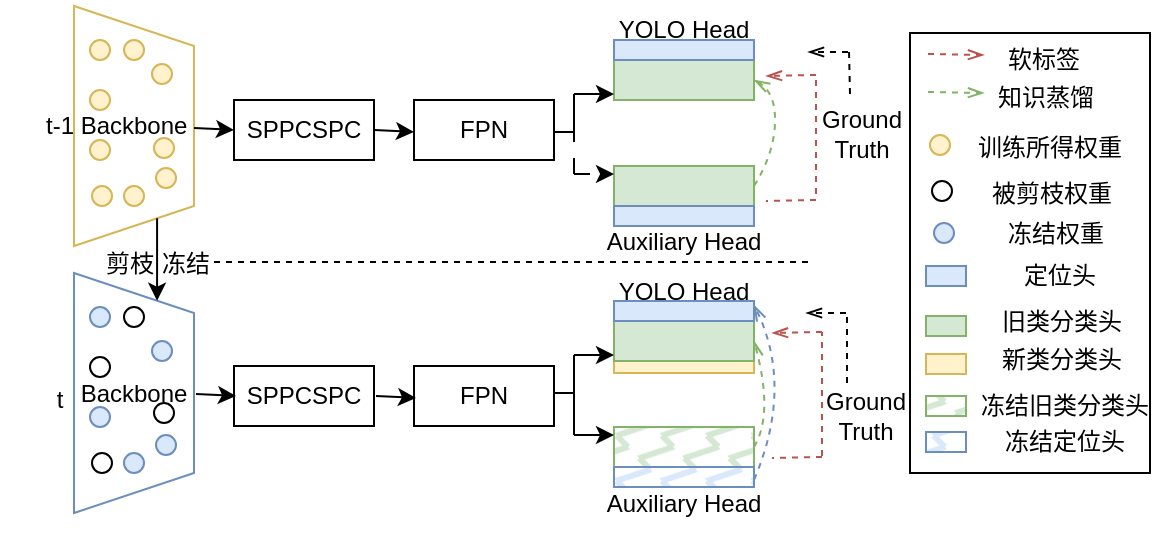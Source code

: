 <mxfile version="26.2.9">
  <diagram name="第 1 页" id="s1LWrDWdbQbL3kdiXLgF">
    <mxGraphModel dx="780" dy="478" grid="1" gridSize="10" guides="1" tooltips="1" connect="1" arrows="1" fold="1" page="1" pageScale="1" pageWidth="827" pageHeight="1169" math="0" shadow="0">
      <root>
        <mxCell id="0" />
        <mxCell id="1" parent="0" />
        <mxCell id="9VfdXWEw196weP1StKXh-1" value="" style="rounded=0;whiteSpace=wrap;html=1;" vertex="1" parent="1">
          <mxGeometry x="608" y="169.5" width="120" height="220" as="geometry" />
        </mxCell>
        <mxCell id="9VfdXWEw196weP1StKXh-2" value="SPPCSPC" style="rounded=0;whiteSpace=wrap;html=1;" vertex="1" parent="1">
          <mxGeometry x="270" y="336" width="70" height="30" as="geometry" />
        </mxCell>
        <mxCell id="9VfdXWEw196weP1StKXh-3" value="FPN" style="rounded=0;whiteSpace=wrap;html=1;" vertex="1" parent="1">
          <mxGeometry x="360" y="336" width="70" height="30" as="geometry" />
        </mxCell>
        <mxCell id="9VfdXWEw196weP1StKXh-4" value="" style="shape=trapezoid;perimeter=trapezoidPerimeter;whiteSpace=wrap;html=1;fixedSize=1;rotation=90;fillColor=#FFFFFF;strokeColor=#d6b656;" vertex="1" parent="1">
          <mxGeometry x="160" y="186" width="120" height="60" as="geometry" />
        </mxCell>
        <mxCell id="9VfdXWEw196weP1StKXh-5" value="SPPCSPC" style="rounded=0;whiteSpace=wrap;html=1;" vertex="1" parent="1">
          <mxGeometry x="270" y="203" width="70" height="30" as="geometry" />
        </mxCell>
        <mxCell id="9VfdXWEw196weP1StKXh-6" value="FPN" style="rounded=0;whiteSpace=wrap;html=1;" vertex="1" parent="1">
          <mxGeometry x="360" y="203" width="70" height="30" as="geometry" />
        </mxCell>
        <mxCell id="9VfdXWEw196weP1StKXh-7" value="" style="rounded=0;whiteSpace=wrap;html=1;fillColor=#d5e8d4;strokeColor=#82b366;" vertex="1" parent="1">
          <mxGeometry x="460" y="236" width="70" height="20" as="geometry" />
        </mxCell>
        <mxCell id="9VfdXWEw196weP1StKXh-8" value="Auxiliary Head" style="text;strokeColor=none;align=center;fillColor=none;html=1;verticalAlign=middle;whiteSpace=wrap;rounded=0;" vertex="1" parent="1">
          <mxGeometry x="455" y="258.5" width="80" height="30" as="geometry" />
        </mxCell>
        <mxCell id="9VfdXWEw196weP1StKXh-9" value="" style="rounded=0;whiteSpace=wrap;html=1;fillColor=#dae8fc;strokeColor=#6c8ebf;" vertex="1" parent="1">
          <mxGeometry x="460" y="256" width="70" height="10" as="geometry" />
        </mxCell>
        <mxCell id="9VfdXWEw196weP1StKXh-10" value="" style="rounded=0;whiteSpace=wrap;html=1;fillColor=#d5e8d4;strokeColor=#82b366;" vertex="1" parent="1">
          <mxGeometry x="460" y="183" width="70" height="20" as="geometry" />
        </mxCell>
        <mxCell id="9VfdXWEw196weP1StKXh-11" value="" style="rounded=0;whiteSpace=wrap;html=1;fillColor=#dae8fc;strokeColor=#6c8ebf;" vertex="1" parent="1">
          <mxGeometry x="460" y="173" width="70" height="10" as="geometry" />
        </mxCell>
        <mxCell id="9VfdXWEw196weP1StKXh-12" value="" style="curved=1;endArrow=openThin;html=1;rounded=0;entryX=1;entryY=0.5;entryDx=0;entryDy=0;fillColor=#d5e8d4;strokeColor=#82b366;dashed=1;endFill=0;exitX=1;exitY=0.5;exitDx=0;exitDy=0;" edge="1" parent="1" source="9VfdXWEw196weP1StKXh-7" target="9VfdXWEw196weP1StKXh-10">
          <mxGeometry width="50" height="50" relative="1" as="geometry">
            <mxPoint x="531" y="267" as="sourcePoint" />
            <mxPoint x="581" y="217" as="targetPoint" />
            <Array as="points">
              <mxPoint x="540" y="230" />
              <mxPoint x="541" y="199" />
            </Array>
          </mxGeometry>
        </mxCell>
        <mxCell id="9VfdXWEw196weP1StKXh-13" value="YOLO&amp;nbsp;Head" style="text;strokeColor=none;align=center;fillColor=none;html=1;verticalAlign=middle;whiteSpace=wrap;rounded=0;" vertex="1" parent="1">
          <mxGeometry x="465" y="153" width="60" height="30" as="geometry" />
        </mxCell>
        <mxCell id="9VfdXWEw196weP1StKXh-14" value="Ground&lt;div&gt;Truth&lt;/div&gt;" style="text;strokeColor=none;align=center;fillColor=none;html=1;verticalAlign=middle;whiteSpace=wrap;rounded=0;" vertex="1" parent="1">
          <mxGeometry x="554" y="205" width="60" height="30" as="geometry" />
        </mxCell>
        <mxCell id="9VfdXWEw196weP1StKXh-15" value="" style="endArrow=none;html=1;rounded=0;dashed=1;" edge="1" parent="1">
          <mxGeometry width="50" height="50" relative="1" as="geometry">
            <mxPoint x="578" y="200" as="sourcePoint" />
            <mxPoint x="577.5" y="178" as="targetPoint" />
          </mxGeometry>
        </mxCell>
        <mxCell id="9VfdXWEw196weP1StKXh-16" value="" style="endArrow=openThin;html=1;rounded=0;dashed=1;endFill=0;" edge="1" parent="1">
          <mxGeometry width="50" height="50" relative="1" as="geometry">
            <mxPoint x="577" y="179" as="sourcePoint" />
            <mxPoint x="557" y="179" as="targetPoint" />
          </mxGeometry>
        </mxCell>
        <mxCell id="9VfdXWEw196weP1StKXh-17" value="软标签" style="text;strokeColor=none;align=center;fillColor=none;html=1;verticalAlign=middle;whiteSpace=wrap;rounded=0;" vertex="1" parent="1">
          <mxGeometry x="645" y="167.5" width="60" height="30" as="geometry" />
        </mxCell>
        <mxCell id="9VfdXWEw196weP1StKXh-18" value="" style="endArrow=none;html=1;rounded=0;dashed=1;fillColor=#f8cecc;strokeColor=#b85450;" edge="1" parent="1">
          <mxGeometry width="50" height="50" relative="1" as="geometry">
            <mxPoint x="561" y="250" as="sourcePoint" />
            <mxPoint x="561" y="190" as="targetPoint" />
          </mxGeometry>
        </mxCell>
        <mxCell id="9VfdXWEw196weP1StKXh-19" value="" style="endArrow=none;html=1;rounded=0;dashed=1;endFill=0;fillColor=#f8cecc;strokeColor=#b85450;startFill=0;" edge="1" parent="1">
          <mxGeometry width="50" height="50" relative="1" as="geometry">
            <mxPoint x="561" y="253" as="sourcePoint" />
            <mxPoint x="536" y="253.5" as="targetPoint" />
          </mxGeometry>
        </mxCell>
        <mxCell id="9VfdXWEw196weP1StKXh-20" value="" style="endArrow=openThin;html=1;rounded=0;dashed=1;endFill=0;fillColor=#f8cecc;strokeColor=#b85450;" edge="1" parent="1">
          <mxGeometry width="50" height="50" relative="1" as="geometry">
            <mxPoint x="561" y="190.5" as="sourcePoint" />
            <mxPoint x="536" y="191" as="targetPoint" />
          </mxGeometry>
        </mxCell>
        <mxCell id="9VfdXWEw196weP1StKXh-21" value="Backbone" style="text;strokeColor=none;align=center;fillColor=none;html=1;verticalAlign=middle;whiteSpace=wrap;rounded=0;" vertex="1" parent="1">
          <mxGeometry x="190" y="201" width="60" height="30" as="geometry" />
        </mxCell>
        <mxCell id="9VfdXWEw196weP1StKXh-22" value="" style="endArrow=none;dashed=1;html=1;rounded=0;" edge="1" parent="1">
          <mxGeometry width="50" height="50" relative="1" as="geometry">
            <mxPoint x="260" y="284" as="sourcePoint" />
            <mxPoint x="560" y="284" as="targetPoint" />
          </mxGeometry>
        </mxCell>
        <mxCell id="9VfdXWEw196weP1StKXh-23" value="" style="ellipse;whiteSpace=wrap;html=1;aspect=fixed;fillColor=#fff2cc;strokeColor=#d6b656;" vertex="1" parent="1">
          <mxGeometry x="198" y="173" width="10" height="10" as="geometry" />
        </mxCell>
        <mxCell id="9VfdXWEw196weP1StKXh-24" value="" style="ellipse;whiteSpace=wrap;html=1;aspect=fixed;fillColor=#fff2cc;strokeColor=#d6b656;" vertex="1" parent="1">
          <mxGeometry x="229" y="185" width="10" height="10" as="geometry" />
        </mxCell>
        <mxCell id="9VfdXWEw196weP1StKXh-25" value="" style="ellipse;whiteSpace=wrap;html=1;aspect=fixed;fillColor=#fff2cc;strokeColor=#d6b656;" vertex="1" parent="1">
          <mxGeometry x="198" y="198" width="10" height="10" as="geometry" />
        </mxCell>
        <mxCell id="9VfdXWEw196weP1StKXh-26" value="" style="ellipse;whiteSpace=wrap;html=1;aspect=fixed;fillColor=#fff2cc;strokeColor=#d6b656;" vertex="1" parent="1">
          <mxGeometry x="230" y="222" width="10" height="10" as="geometry" />
        </mxCell>
        <mxCell id="9VfdXWEw196weP1StKXh-27" value="" style="ellipse;whiteSpace=wrap;html=1;aspect=fixed;fillColor=#fff2cc;strokeColor=#d6b656;" vertex="1" parent="1">
          <mxGeometry x="198" y="223" width="10" height="10" as="geometry" />
        </mxCell>
        <mxCell id="9VfdXWEw196weP1StKXh-28" value="" style="ellipse;whiteSpace=wrap;html=1;aspect=fixed;fillColor=#fff2cc;strokeColor=#d6b656;" vertex="1" parent="1">
          <mxGeometry x="231" y="237" width="10" height="10" as="geometry" />
        </mxCell>
        <mxCell id="9VfdXWEw196weP1StKXh-29" value="" style="ellipse;whiteSpace=wrap;html=1;aspect=fixed;fillColor=#fff2cc;strokeColor=#d6b656;" vertex="1" parent="1">
          <mxGeometry x="199" y="246" width="10" height="10" as="geometry" />
        </mxCell>
        <mxCell id="9VfdXWEw196weP1StKXh-30" value="" style="ellipse;whiteSpace=wrap;html=1;aspect=fixed;fillColor=#fff2cc;strokeColor=#d6b656;" vertex="1" parent="1">
          <mxGeometry x="215" y="246" width="10" height="10" as="geometry" />
        </mxCell>
        <mxCell id="9VfdXWEw196weP1StKXh-31" value="" style="ellipse;whiteSpace=wrap;html=1;aspect=fixed;fillColor=#fff2cc;strokeColor=#d6b656;" vertex="1" parent="1">
          <mxGeometry x="215" y="173" width="10" height="10" as="geometry" />
        </mxCell>
        <mxCell id="9VfdXWEw196weP1StKXh-32" value="" style="shape=trapezoid;perimeter=trapezoidPerimeter;whiteSpace=wrap;html=1;fixedSize=1;rotation=90;fillColor=#FFFFFF;strokeColor=#6c8ebf;" vertex="1" parent="1">
          <mxGeometry x="160" y="319.5" width="120" height="60" as="geometry" />
        </mxCell>
        <mxCell id="9VfdXWEw196weP1StKXh-33" value="Backbone" style="text;strokeColor=none;align=center;fillColor=none;html=1;verticalAlign=middle;whiteSpace=wrap;rounded=0;" vertex="1" parent="1">
          <mxGeometry x="190" y="334.5" width="60" height="30" as="geometry" />
        </mxCell>
        <mxCell id="9VfdXWEw196weP1StKXh-34" value="" style="ellipse;whiteSpace=wrap;html=1;aspect=fixed;fillColor=#dae8fc;strokeColor=#6c8ebf;" vertex="1" parent="1">
          <mxGeometry x="198" y="306.5" width="10" height="10" as="geometry" />
        </mxCell>
        <mxCell id="9VfdXWEw196weP1StKXh-35" value="" style="ellipse;whiteSpace=wrap;html=1;aspect=fixed;fillColor=#dae8fc;strokeColor=#6c8ebf;" vertex="1" parent="1">
          <mxGeometry x="229" y="323.5" width="10" height="10" as="geometry" />
        </mxCell>
        <mxCell id="9VfdXWEw196weP1StKXh-36" value="" style="ellipse;whiteSpace=wrap;html=1;aspect=fixed;" vertex="1" parent="1">
          <mxGeometry x="198" y="331.5" width="10" height="10" as="geometry" />
        </mxCell>
        <mxCell id="9VfdXWEw196weP1StKXh-37" value="" style="ellipse;whiteSpace=wrap;html=1;aspect=fixed;" vertex="1" parent="1">
          <mxGeometry x="230" y="354.5" width="10" height="10" as="geometry" />
        </mxCell>
        <mxCell id="9VfdXWEw196weP1StKXh-38" value="" style="ellipse;whiteSpace=wrap;html=1;aspect=fixed;fillColor=#dae8fc;strokeColor=#6c8ebf;" vertex="1" parent="1">
          <mxGeometry x="198" y="356.5" width="10" height="10" as="geometry" />
        </mxCell>
        <mxCell id="9VfdXWEw196weP1StKXh-39" value="" style="ellipse;whiteSpace=wrap;html=1;aspect=fixed;fillColor=#dae8fc;strokeColor=#6c8ebf;" vertex="1" parent="1">
          <mxGeometry x="231" y="370.5" width="10" height="10" as="geometry" />
        </mxCell>
        <mxCell id="9VfdXWEw196weP1StKXh-40" value="" style="ellipse;whiteSpace=wrap;html=1;aspect=fixed;" vertex="1" parent="1">
          <mxGeometry x="199" y="379.5" width="10" height="10" as="geometry" />
        </mxCell>
        <mxCell id="9VfdXWEw196weP1StKXh-41" value="" style="ellipse;whiteSpace=wrap;html=1;aspect=fixed;fillColor=#dae8fc;strokeColor=#6c8ebf;" vertex="1" parent="1">
          <mxGeometry x="215" y="379.5" width="10" height="10" as="geometry" />
        </mxCell>
        <mxCell id="9VfdXWEw196weP1StKXh-42" value="" style="ellipse;whiteSpace=wrap;html=1;aspect=fixed;fillColor=#FFFFFF;" vertex="1" parent="1">
          <mxGeometry x="215" y="306.5" width="10" height="10" as="geometry" />
        </mxCell>
        <mxCell id="9VfdXWEw196weP1StKXh-43" value="" style="endArrow=classic;html=1;rounded=0;entryX=0;entryY=0.5;entryDx=0;entryDy=0;" edge="1" parent="1" target="9VfdXWEw196weP1StKXh-5">
          <mxGeometry width="50" height="50" relative="1" as="geometry">
            <mxPoint x="250" y="217" as="sourcePoint" />
            <mxPoint x="259" y="218" as="targetPoint" />
          </mxGeometry>
        </mxCell>
        <mxCell id="9VfdXWEw196weP1StKXh-44" value="" style="endArrow=classic;html=1;rounded=0;entryX=0;entryY=0.5;entryDx=0;entryDy=0;" edge="1" parent="1">
          <mxGeometry width="50" height="50" relative="1" as="geometry">
            <mxPoint x="251" y="350" as="sourcePoint" />
            <mxPoint x="271" y="351" as="targetPoint" />
          </mxGeometry>
        </mxCell>
        <mxCell id="9VfdXWEw196weP1StKXh-45" value="" style="endArrow=classic;html=1;rounded=0;entryX=0;entryY=0.5;entryDx=0;entryDy=0;" edge="1" parent="1">
          <mxGeometry width="50" height="50" relative="1" as="geometry">
            <mxPoint x="340" y="218" as="sourcePoint" />
            <mxPoint x="360" y="219" as="targetPoint" />
          </mxGeometry>
        </mxCell>
        <mxCell id="9VfdXWEw196weP1StKXh-46" value="" style="endArrow=classic;html=1;rounded=0;entryX=0;entryY=0.5;entryDx=0;entryDy=0;" edge="1" parent="1">
          <mxGeometry width="50" height="50" relative="1" as="geometry">
            <mxPoint x="341" y="351" as="sourcePoint" />
            <mxPoint x="361" y="352" as="targetPoint" />
          </mxGeometry>
        </mxCell>
        <mxCell id="9VfdXWEw196weP1StKXh-47" value="" style="endArrow=none;html=1;rounded=0;startSize=6;" edge="1" parent="1">
          <mxGeometry width="50" height="50" relative="1" as="geometry">
            <mxPoint x="440" y="220" as="sourcePoint" />
            <mxPoint x="440" y="200" as="targetPoint" />
          </mxGeometry>
        </mxCell>
        <mxCell id="9VfdXWEw196weP1StKXh-48" value="" style="endArrow=classic;html=1;rounded=0;entryX=0;entryY=0.5;entryDx=0;entryDy=0;" edge="1" parent="1">
          <mxGeometry width="50" height="50" relative="1" as="geometry">
            <mxPoint x="440" y="200" as="sourcePoint" />
            <mxPoint x="460" y="200" as="targetPoint" />
          </mxGeometry>
        </mxCell>
        <mxCell id="9VfdXWEw196weP1StKXh-49" value="" style="endArrow=classic;html=1;rounded=0;entryX=0;entryY=0.5;entryDx=0;entryDy=0;dashed=1;dashPattern=8 8;" edge="1" parent="1">
          <mxGeometry width="50" height="50" relative="1" as="geometry">
            <mxPoint x="440" y="240" as="sourcePoint" />
            <mxPoint x="460" y="240" as="targetPoint" />
          </mxGeometry>
        </mxCell>
        <mxCell id="9VfdXWEw196weP1StKXh-50" value="" style="endArrow=none;html=1;rounded=0;" edge="1" parent="1">
          <mxGeometry width="50" height="50" relative="1" as="geometry">
            <mxPoint x="430" y="219" as="sourcePoint" />
            <mxPoint x="440" y="219" as="targetPoint" />
          </mxGeometry>
        </mxCell>
        <mxCell id="9VfdXWEw196weP1StKXh-51" value="" style="rounded=0;whiteSpace=wrap;html=1;fillColor=#d5e8d4;strokeColor=#82b366;gradientColor=none;fillStyle=zigzag-line;" vertex="1" parent="1">
          <mxGeometry x="460" y="366.5" width="70" height="20" as="geometry" />
        </mxCell>
        <mxCell id="9VfdXWEw196weP1StKXh-53" value="" style="rounded=0;whiteSpace=wrap;html=1;fillColor=#dae8fc;strokeColor=#6c8ebf;fillStyle=zigzag-line;" vertex="1" parent="1">
          <mxGeometry x="460" y="386.5" width="70" height="10" as="geometry" />
        </mxCell>
        <mxCell id="9VfdXWEw196weP1StKXh-54" value="" style="rounded=0;whiteSpace=wrap;html=1;fillColor=#fff2cc;strokeColor=#d6b656;" vertex="1" parent="1">
          <mxGeometry x="460" y="333.5" width="70" height="6" as="geometry" />
        </mxCell>
        <mxCell id="9VfdXWEw196weP1StKXh-55" value="" style="rounded=0;whiteSpace=wrap;html=1;fillColor=#d5e8d4;strokeColor=#82b366;" vertex="1" parent="1">
          <mxGeometry x="460" y="313.5" width="70" height="20" as="geometry" />
        </mxCell>
        <mxCell id="9VfdXWEw196weP1StKXh-56" value="" style="rounded=0;whiteSpace=wrap;html=1;fillColor=#dae8fc;strokeColor=#6c8ebf;" vertex="1" parent="1">
          <mxGeometry x="460" y="303.5" width="70" height="10" as="geometry" />
        </mxCell>
        <mxCell id="9VfdXWEw196weP1StKXh-57" value="" style="curved=1;endArrow=openThin;html=1;rounded=0;entryX=1;entryY=0.5;entryDx=0;entryDy=0;fillColor=#d5e8d4;strokeColor=#82b366;dashed=1;endFill=0;exitX=1;exitY=0.5;exitDx=0;exitDy=0;" edge="1" parent="1" source="9VfdXWEw196weP1StKXh-51" target="9VfdXWEw196weP1StKXh-55">
          <mxGeometry width="50" height="50" relative="1" as="geometry">
            <mxPoint x="531" y="397.5" as="sourcePoint" />
            <mxPoint x="581" y="347.5" as="targetPoint" />
            <Array as="points">
              <mxPoint x="540" y="360" />
            </Array>
          </mxGeometry>
        </mxCell>
        <mxCell id="9VfdXWEw196weP1StKXh-58" value="YOLO&amp;nbsp;Head" style="text;strokeColor=none;align=center;fillColor=none;html=1;verticalAlign=middle;whiteSpace=wrap;rounded=0;" vertex="1" parent="1">
          <mxGeometry x="465" y="283.5" width="60" height="30" as="geometry" />
        </mxCell>
        <mxCell id="9VfdXWEw196weP1StKXh-59" value="" style="endArrow=none;html=1;rounded=0;dashed=1;" edge="1" parent="1">
          <mxGeometry width="50" height="50" relative="1" as="geometry">
            <mxPoint x="576.5" y="344.5" as="sourcePoint" />
            <mxPoint x="576.5" y="308.5" as="targetPoint" />
          </mxGeometry>
        </mxCell>
        <mxCell id="9VfdXWEw196weP1StKXh-60" value="" style="endArrow=openThin;html=1;rounded=0;dashed=1;endFill=0;" edge="1" parent="1">
          <mxGeometry width="50" height="50" relative="1" as="geometry">
            <mxPoint x="576" y="309.5" as="sourcePoint" />
            <mxPoint x="556" y="309.5" as="targetPoint" />
          </mxGeometry>
        </mxCell>
        <mxCell id="9VfdXWEw196weP1StKXh-61" value="" style="endArrow=none;html=1;rounded=0;dashed=1;fillColor=#f8cecc;strokeColor=#b85450;" edge="1" parent="1">
          <mxGeometry width="50" height="50" relative="1" as="geometry">
            <mxPoint x="564" y="381" as="sourcePoint" />
            <mxPoint x="564" y="319" as="targetPoint" />
          </mxGeometry>
        </mxCell>
        <mxCell id="9VfdXWEw196weP1StKXh-62" value="" style="endArrow=none;html=1;rounded=0;dashed=1;endFill=0;fillColor=#f8cecc;strokeColor=#b85450;startFill=0;" edge="1" parent="1">
          <mxGeometry width="50" height="50" relative="1" as="geometry">
            <mxPoint x="564" y="381.5" as="sourcePoint" />
            <mxPoint x="539" y="382" as="targetPoint" />
          </mxGeometry>
        </mxCell>
        <mxCell id="9VfdXWEw196weP1StKXh-63" value="" style="endArrow=openThin;html=1;rounded=0;dashed=1;endFill=0;fillColor=#f8cecc;strokeColor=#b85450;" edge="1" parent="1">
          <mxGeometry width="50" height="50" relative="1" as="geometry">
            <mxPoint x="564" y="319" as="sourcePoint" />
            <mxPoint x="539" y="319.5" as="targetPoint" />
          </mxGeometry>
        </mxCell>
        <mxCell id="9VfdXWEw196weP1StKXh-64" value="" style="endArrow=none;html=1;rounded=0;startSize=6;" edge="1" parent="1">
          <mxGeometry width="50" height="50" relative="1" as="geometry">
            <mxPoint x="440" y="370.5" as="sourcePoint" />
            <mxPoint x="440" y="330.5" as="targetPoint" />
          </mxGeometry>
        </mxCell>
        <mxCell id="9VfdXWEw196weP1StKXh-65" value="" style="endArrow=classic;html=1;rounded=0;entryX=0;entryY=0.5;entryDx=0;entryDy=0;" edge="1" parent="1">
          <mxGeometry width="50" height="50" relative="1" as="geometry">
            <mxPoint x="440" y="330.5" as="sourcePoint" />
            <mxPoint x="460" y="330.5" as="targetPoint" />
          </mxGeometry>
        </mxCell>
        <mxCell id="9VfdXWEw196weP1StKXh-66" value="" style="endArrow=classic;html=1;rounded=0;entryX=0;entryY=0.5;entryDx=0;entryDy=0;" edge="1" parent="1">
          <mxGeometry width="50" height="50" relative="1" as="geometry">
            <mxPoint x="440" y="370.5" as="sourcePoint" />
            <mxPoint x="460" y="370.5" as="targetPoint" />
          </mxGeometry>
        </mxCell>
        <mxCell id="9VfdXWEw196weP1StKXh-67" value="" style="endArrow=none;html=1;rounded=0;" edge="1" parent="1">
          <mxGeometry width="50" height="50" relative="1" as="geometry">
            <mxPoint x="430" y="349.5" as="sourcePoint" />
            <mxPoint x="440" y="349.5" as="targetPoint" />
          </mxGeometry>
        </mxCell>
        <mxCell id="9VfdXWEw196weP1StKXh-68" value="" style="endArrow=classic;html=1;rounded=0;exitX=1;exitY=0.25;exitDx=0;exitDy=0;entryX=0;entryY=0.25;entryDx=0;entryDy=0;" edge="1" parent="1" source="9VfdXWEw196weP1StKXh-4" target="9VfdXWEw196weP1StKXh-32">
          <mxGeometry width="50" height="50" relative="1" as="geometry">
            <mxPoint x="340" y="310" as="sourcePoint" />
            <mxPoint x="390" y="260" as="targetPoint" />
          </mxGeometry>
        </mxCell>
        <mxCell id="9VfdXWEw196weP1StKXh-69" value="剪枝" style="text;strokeColor=none;align=center;fillColor=none;html=1;verticalAlign=middle;whiteSpace=wrap;rounded=0;" vertex="1" parent="1">
          <mxGeometry x="188" y="269.5" width="60" height="30" as="geometry" />
        </mxCell>
        <mxCell id="9VfdXWEw196weP1StKXh-70" value="冻结" style="text;strokeColor=none;align=center;fillColor=none;html=1;verticalAlign=middle;whiteSpace=wrap;rounded=0;" vertex="1" parent="1">
          <mxGeometry x="216" y="269.5" width="60" height="30" as="geometry" />
        </mxCell>
        <mxCell id="9VfdXWEw196weP1StKXh-71" value="&lt;div&gt;&lt;span style=&quot;background-color: transparent; color: light-dark(rgb(0, 0, 0), rgb(255, 255, 255));&quot;&gt;t-1&lt;/span&gt;&lt;/div&gt;" style="text;strokeColor=none;align=center;fillColor=none;html=1;verticalAlign=middle;whiteSpace=wrap;rounded=0;fontSize=12;fontStyle=0" vertex="1" parent="1">
          <mxGeometry x="153" y="201" width="60" height="30" as="geometry" />
        </mxCell>
        <mxCell id="9VfdXWEw196weP1StKXh-72" value="&lt;div&gt;t&lt;/div&gt;" style="text;strokeColor=none;align=center;fillColor=none;html=1;verticalAlign=middle;whiteSpace=wrap;rounded=0;" vertex="1" parent="1">
          <mxGeometry x="153" y="337.5" width="60" height="30" as="geometry" />
        </mxCell>
        <mxCell id="9VfdXWEw196weP1StKXh-73" value="" style="endArrow=openThin;html=1;rounded=0;dashed=1;endFill=0;fillColor=#f8cecc;strokeColor=#b85450;" edge="1" parent="1">
          <mxGeometry width="50" height="50" relative="1" as="geometry">
            <mxPoint x="617" y="180" as="sourcePoint" />
            <mxPoint x="645" y="180.5" as="targetPoint" />
          </mxGeometry>
        </mxCell>
        <mxCell id="9VfdXWEw196weP1StKXh-74" value="" style="endArrow=openThin;html=1;rounded=0;dashed=1;endFill=0;fillColor=#d5e8d4;strokeColor=#82b366;" edge="1" parent="1">
          <mxGeometry width="50" height="50" relative="1" as="geometry">
            <mxPoint x="617" y="199" as="sourcePoint" />
            <mxPoint x="645" y="199.5" as="targetPoint" />
          </mxGeometry>
        </mxCell>
        <mxCell id="9VfdXWEw196weP1StKXh-75" value="知识蒸馏" style="text;strokeColor=none;align=center;fillColor=none;html=1;verticalAlign=middle;whiteSpace=wrap;rounded=0;" vertex="1" parent="1">
          <mxGeometry x="646" y="186.5" width="60" height="30" as="geometry" />
        </mxCell>
        <mxCell id="9VfdXWEw196weP1StKXh-76" value="" style="ellipse;whiteSpace=wrap;html=1;aspect=fixed;fillColor=#fff2cc;strokeColor=#d6b656;" vertex="1" parent="1">
          <mxGeometry x="618" y="220.5" width="10" height="10" as="geometry" />
        </mxCell>
        <mxCell id="9VfdXWEw196weP1StKXh-77" value="训练所得权重" style="text;strokeColor=none;align=center;fillColor=none;html=1;verticalAlign=middle;whiteSpace=wrap;rounded=0;" vertex="1" parent="1">
          <mxGeometry x="640" y="211.5" width="76" height="30" as="geometry" />
        </mxCell>
        <mxCell id="9VfdXWEw196weP1StKXh-78" value="被剪枝权重" style="text;strokeColor=none;align=center;fillColor=none;html=1;verticalAlign=middle;whiteSpace=wrap;rounded=0;" vertex="1" parent="1">
          <mxGeometry x="641" y="234.5" width="76" height="30" as="geometry" />
        </mxCell>
        <mxCell id="9VfdXWEw196weP1StKXh-79" value="冻结权重" style="text;strokeColor=none;align=center;fillColor=none;html=1;verticalAlign=middle;whiteSpace=wrap;rounded=0;" vertex="1" parent="1">
          <mxGeometry x="643" y="255" width="76" height="30" as="geometry" />
        </mxCell>
        <mxCell id="9VfdXWEw196weP1StKXh-80" value="" style="ellipse;whiteSpace=wrap;html=1;aspect=fixed;" vertex="1" parent="1">
          <mxGeometry x="619" y="243.5" width="10" height="10" as="geometry" />
        </mxCell>
        <mxCell id="9VfdXWEw196weP1StKXh-81" value="" style="ellipse;whiteSpace=wrap;html=1;aspect=fixed;fillColor=#dae8fc;strokeColor=#6c8ebf;" vertex="1" parent="1">
          <mxGeometry x="620" y="264.5" width="10" height="10" as="geometry" />
        </mxCell>
        <mxCell id="9VfdXWEw196weP1StKXh-82" value="" style="rounded=0;whiteSpace=wrap;html=1;fillColor=#dae8fc;strokeColor=#6c8ebf;" vertex="1" parent="1">
          <mxGeometry x="616" y="286" width="20" height="10" as="geometry" />
        </mxCell>
        <mxCell id="9VfdXWEw196weP1StKXh-83" value="定位头" style="text;strokeColor=none;align=center;fillColor=none;html=1;verticalAlign=middle;whiteSpace=wrap;rounded=0;" vertex="1" parent="1">
          <mxGeometry x="645" y="276" width="76" height="30" as="geometry" />
        </mxCell>
        <mxCell id="9VfdXWEw196weP1StKXh-84" value="" style="rounded=0;whiteSpace=wrap;html=1;fillColor=#d5e8d4;strokeColor=#82b366;" vertex="1" parent="1">
          <mxGeometry x="616" y="311" width="20" height="10" as="geometry" />
        </mxCell>
        <mxCell id="9VfdXWEw196weP1StKXh-85" value="旧类分类头" style="text;strokeColor=none;align=center;fillColor=none;html=1;verticalAlign=middle;whiteSpace=wrap;rounded=0;" vertex="1" parent="1">
          <mxGeometry x="646" y="299" width="76" height="30" as="geometry" />
        </mxCell>
        <mxCell id="9VfdXWEw196weP1StKXh-86" value="" style="rounded=0;whiteSpace=wrap;html=1;fillColor=#fff2cc;strokeColor=#d6b656;" vertex="1" parent="1">
          <mxGeometry x="616" y="330" width="20" height="10" as="geometry" />
        </mxCell>
        <mxCell id="9VfdXWEw196weP1StKXh-87" value="新类分类头" style="text;strokeColor=none;align=center;fillColor=none;html=1;verticalAlign=middle;whiteSpace=wrap;rounded=0;" vertex="1" parent="1">
          <mxGeometry x="646" y="318" width="76" height="30" as="geometry" />
        </mxCell>
        <mxCell id="9VfdXWEw196weP1StKXh-88" value="Ground&lt;div&gt;Truth&lt;/div&gt;" style="text;strokeColor=none;align=center;fillColor=none;html=1;verticalAlign=middle;whiteSpace=wrap;rounded=0;" vertex="1" parent="1">
          <mxGeometry x="556" y="345.5" width="60" height="30" as="geometry" />
        </mxCell>
        <mxCell id="9VfdXWEw196weP1StKXh-89" value="" style="rounded=0;whiteSpace=wrap;html=1;fillColor=#d5e8d4;strokeColor=#82b366;fillStyle=zigzag-line;" vertex="1" parent="1">
          <mxGeometry x="616" y="351" width="20" height="10" as="geometry" />
        </mxCell>
        <mxCell id="9VfdXWEw196weP1StKXh-90" value="冻结旧类分类头" style="text;strokeColor=none;align=center;fillColor=none;html=1;verticalAlign=middle;whiteSpace=wrap;rounded=0;" vertex="1" parent="1">
          <mxGeometry x="642" y="341" width="87" height="30" as="geometry" />
        </mxCell>
        <mxCell id="9VfdXWEw196weP1StKXh-91" value="" style="rounded=0;whiteSpace=wrap;html=1;fillColor=#dae8fc;strokeColor=#6c8ebf;fillStyle=zigzag-line;" vertex="1" parent="1">
          <mxGeometry x="616" y="369" width="20" height="10" as="geometry" />
        </mxCell>
        <mxCell id="9VfdXWEw196weP1StKXh-92" value="冻结定位头" style="text;strokeColor=none;align=center;fillColor=none;html=1;verticalAlign=middle;whiteSpace=wrap;rounded=0;" vertex="1" parent="1">
          <mxGeometry x="642" y="359" width="87" height="30" as="geometry" />
        </mxCell>
        <mxCell id="9VfdXWEw196weP1StKXh-93" value="" style="curved=1;endArrow=openThin;html=1;rounded=0;entryX=1;entryY=0.5;entryDx=0;entryDy=0;fillColor=#dae8fc;strokeColor=#6c8ebf;dashed=1;endFill=0;exitX=1;exitY=0.25;exitDx=0;exitDy=0;" edge="1" parent="1">
          <mxGeometry width="50" height="50" relative="1" as="geometry">
            <mxPoint x="530" y="393" as="sourcePoint" />
            <mxPoint x="530" y="305.5" as="targetPoint" />
            <Array as="points">
              <mxPoint x="550" y="346" />
            </Array>
          </mxGeometry>
        </mxCell>
        <mxCell id="9VfdXWEw196weP1StKXh-97" value="Auxiliary Head" style="text;strokeColor=none;align=center;fillColor=none;html=1;verticalAlign=middle;whiteSpace=wrap;rounded=0;" vertex="1" parent="1">
          <mxGeometry x="455" y="390" width="80" height="30" as="geometry" />
        </mxCell>
        <mxCell id="9VfdXWEw196weP1StKXh-98" value="" style="endArrow=none;html=1;rounded=0;startSize=6;dashed=1;dashPattern=8 8;" edge="1" parent="1">
          <mxGeometry width="50" height="50" relative="1" as="geometry">
            <mxPoint x="440" y="240" as="sourcePoint" />
            <mxPoint x="440" y="220" as="targetPoint" />
          </mxGeometry>
        </mxCell>
      </root>
    </mxGraphModel>
  </diagram>
</mxfile>
